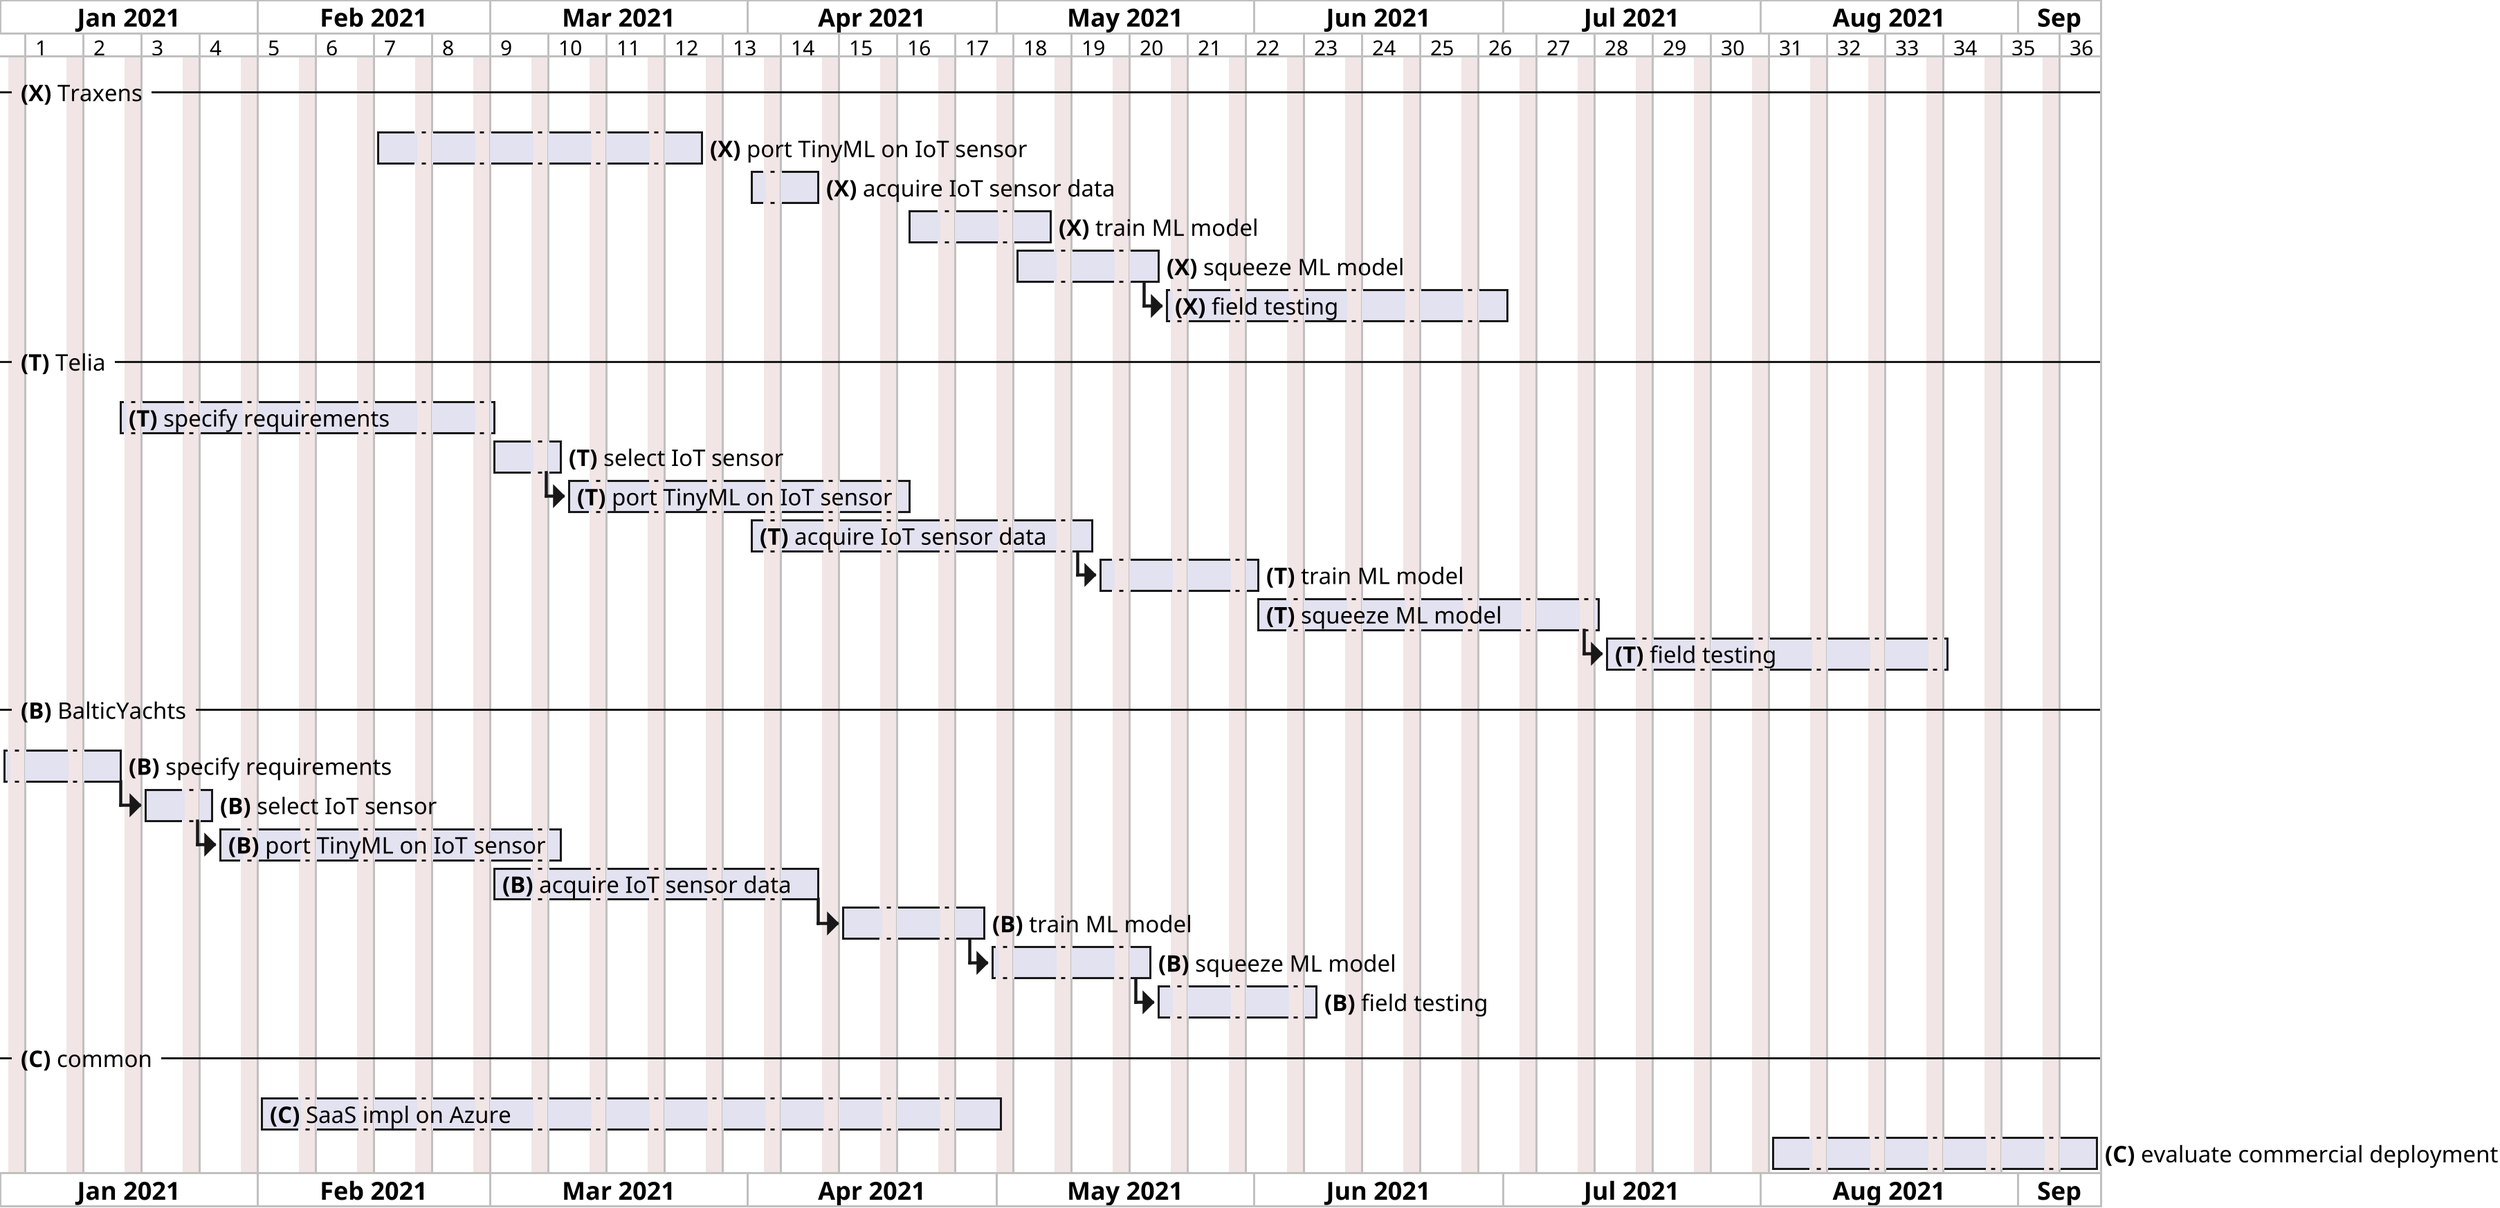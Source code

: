 @startgantt
scale 3

printscale weekly
saturday are closed
sunday are closed
Project starts the 1st of january 2021

-- **(X)** Traxens --
[**(X)** port TinyML on IoT sensor] starts at 2021/2/15 and lasts 30 days
[**(X)** acquire IoT sensor data] starts at 2021/4/1 and lasts 7 days
[**(X)** train ML model] starts at 2021/4/20 and lasts 14 days
[**(X)** squeeze ML model] starts at 2021/5/1 and lasts 14 days
[**(X)** field testing] starts at [**(X)** squeeze ML model]'s end and lasts 30 days

-- **(T)** Telia --
[**(T)** specify requirements] starts at 2021/1/15 and ends at 2021/3/1
[**(T)** select IoT sensor] starts at 2021/3/1 and lasts 7 days
[**(T)** port TinyML on IoT sensor] starts at [**(T)** select IoT sensor]'s end and lasts 30 days
[**(T)** acquire IoT sensor data] starts at 2021/4/1 and lasts 30 days
[**(T)** train ML model] starts at [**(T)** acquire IoT sensor data]'s end and lasts 14 days
[**(T)** squeeze ML model] starts at 2021/6/1 and lasts 30 days
[**(T)** field testing] starts at [**(T)** squeeze ML model]'s end and lasts 30 days

-- **(B)** BalticYachts --
[**(B)** specify requirements] starts at 2020/12/15 and ends at 2021/1/15
[**(B)** select IoT sensor] starts at [**(B)** specify requirements]'s end and lasts 7 days
[**(B)** port TinyML on IoT sensor] starts at [**(B)** select IoT sensor]'s end and lasts 30 days
[**(B)** acquire IoT sensor data] starts at 2021/3/1 and lasts 30 days
[**(B)** train ML model] starts at [**(B)** acquire IoT sensor data]'s end and lasts 14 days
[**(B)** squeeze ML model] starts at [**(B)** train ML model]'s end and lasts 14 days
[**(B)** field testing] starts at [**(B)** squeeze ML model]'s end and lasts 14 days

-- **(C)** common --
[**(C)** SaaS impl on Azure] starts at 2021/2/1
[**(C)** SaaS impl on Azure] ends at 2021/5/1
[**(C)** evaluate commercial deployment] starts at 2021/8/1 and lasts 30 days

@endgantt
